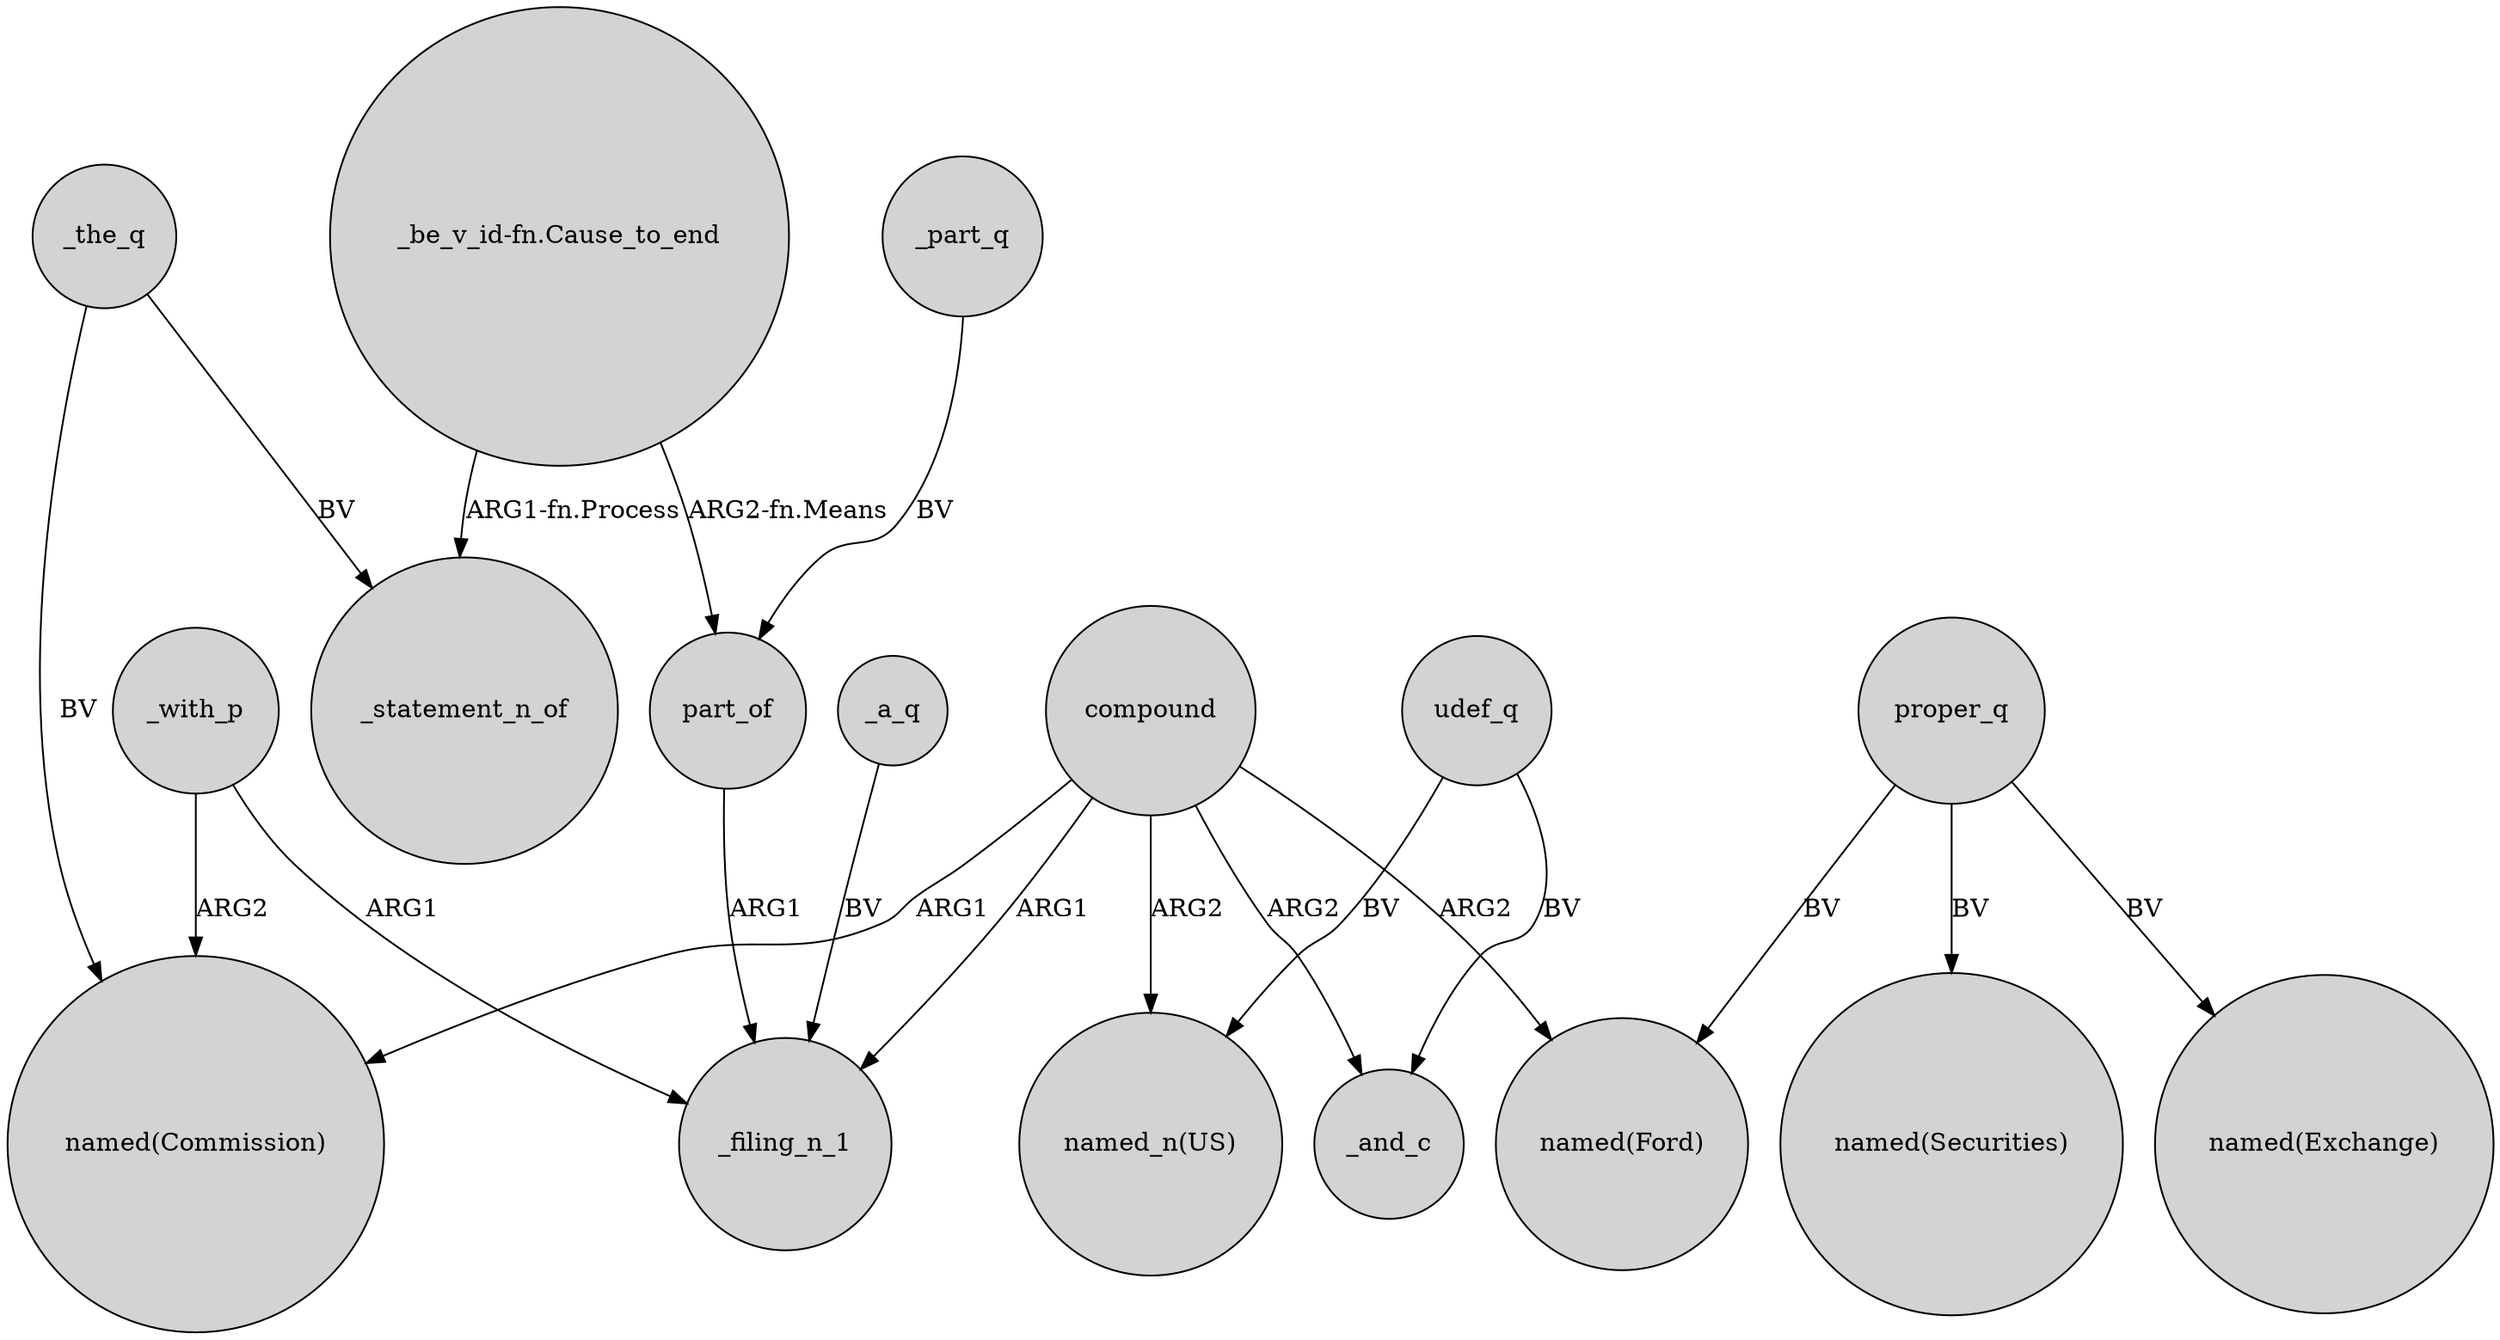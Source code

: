digraph {
	node [shape=circle style=filled]
	compound -> "named(Commission)" [label=ARG1]
	proper_q -> "named(Ford)" [label=BV]
	proper_q -> "named(Securities)" [label=BV]
	"_be_v_id-fn.Cause_to_end" -> part_of [label="ARG2-fn.Means"]
	compound -> "named(Ford)" [label=ARG2]
	compound -> _filing_n_1 [label=ARG1]
	udef_q -> _and_c [label=BV]
	proper_q -> "named(Exchange)" [label=BV]
	part_of -> _filing_n_1 [label=ARG1]
	compound -> _and_c [label=ARG2]
	_a_q -> _filing_n_1 [label=BV]
	_the_q -> "named(Commission)" [label=BV]
	_part_q -> part_of [label=BV]
	_with_p -> "named(Commission)" [label=ARG2]
	_the_q -> _statement_n_of [label=BV]
	_with_p -> _filing_n_1 [label=ARG1]
	"_be_v_id-fn.Cause_to_end" -> _statement_n_of [label="ARG1-fn.Process"]
	compound -> "named_n(US)" [label=ARG2]
	udef_q -> "named_n(US)" [label=BV]
}
